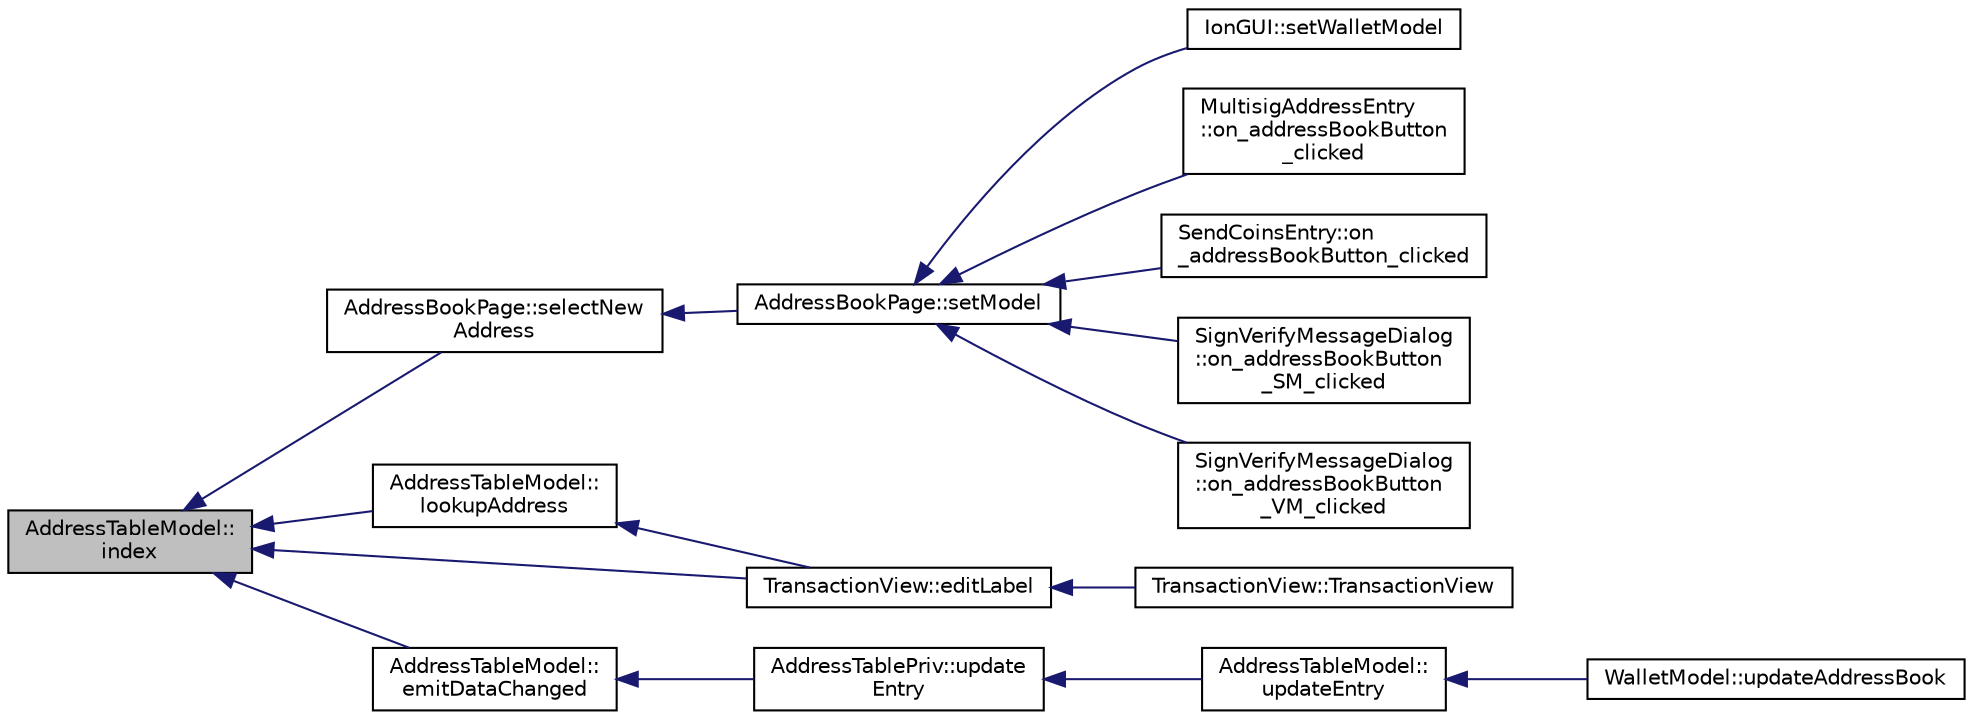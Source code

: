 digraph "AddressTableModel::index"
{
  edge [fontname="Helvetica",fontsize="10",labelfontname="Helvetica",labelfontsize="10"];
  node [fontname="Helvetica",fontsize="10",shape=record];
  rankdir="LR";
  Node83 [label="AddressTableModel::\lindex",height=0.2,width=0.4,color="black", fillcolor="grey75", style="filled", fontcolor="black"];
  Node83 -> Node84 [dir="back",color="midnightblue",fontsize="10",style="solid",fontname="Helvetica"];
  Node84 [label="AddressBookPage::selectNew\lAddress",height=0.2,width=0.4,color="black", fillcolor="white", style="filled",URL="$d3/d4a/class_address_book_page.html#a94958ad9ed9564af6480eb905fa91393",tooltip="New entry/entries were added to address table. "];
  Node84 -> Node85 [dir="back",color="midnightblue",fontsize="10",style="solid",fontname="Helvetica"];
  Node85 [label="AddressBookPage::setModel",height=0.2,width=0.4,color="black", fillcolor="white", style="filled",URL="$d3/d4a/class_address_book_page.html#a1282cda9cb0300ee04c472ec4c9949f3"];
  Node85 -> Node86 [dir="back",color="midnightblue",fontsize="10",style="solid",fontname="Helvetica"];
  Node86 [label="IonGUI::setWalletModel",height=0.2,width=0.4,color="black", fillcolor="white", style="filled",URL="$dc/d0b/class_ion_g_u_i.html#a37f87db65498b036d387c705a749c45d",tooltip="Set the wallet model. "];
  Node85 -> Node87 [dir="back",color="midnightblue",fontsize="10",style="solid",fontname="Helvetica"];
  Node87 [label="MultisigAddressEntry\l::on_addressBookButton\l_clicked",height=0.2,width=0.4,color="black", fillcolor="white", style="filled",URL="$da/d39/class_multisig_address_entry.html#a6077acfd02d628465478c463c3024e6e"];
  Node85 -> Node88 [dir="back",color="midnightblue",fontsize="10",style="solid",fontname="Helvetica"];
  Node88 [label="SendCoinsEntry::on\l_addressBookButton_clicked",height=0.2,width=0.4,color="black", fillcolor="white", style="filled",URL="$d0/dbc/class_send_coins_entry.html#ac661741d286d9f3db32f78bd22125cb0"];
  Node85 -> Node89 [dir="back",color="midnightblue",fontsize="10",style="solid",fontname="Helvetica"];
  Node89 [label="SignVerifyMessageDialog\l::on_addressBookButton\l_SM_clicked",height=0.2,width=0.4,color="black", fillcolor="white", style="filled",URL="$d1/d26/class_sign_verify_message_dialog.html#a792a3bd647958c8ae74286c5ab3cf205"];
  Node85 -> Node90 [dir="back",color="midnightblue",fontsize="10",style="solid",fontname="Helvetica"];
  Node90 [label="SignVerifyMessageDialog\l::on_addressBookButton\l_VM_clicked",height=0.2,width=0.4,color="black", fillcolor="white", style="filled",URL="$d1/d26/class_sign_verify_message_dialog.html#a90ceb00084c68da5e9c481ba0841d976"];
  Node83 -> Node91 [dir="back",color="midnightblue",fontsize="10",style="solid",fontname="Helvetica"];
  Node91 [label="AddressTableModel::\llookupAddress",height=0.2,width=0.4,color="black", fillcolor="white", style="filled",URL="$d9/ded/class_address_table_model.html#a0beb94d838781d9055e393b37bf68f83"];
  Node91 -> Node92 [dir="back",color="midnightblue",fontsize="10",style="solid",fontname="Helvetica"];
  Node92 [label="TransactionView::editLabel",height=0.2,width=0.4,color="black", fillcolor="white", style="filled",URL="$d2/d2c/class_transaction_view.html#a18817639384e53f94fc1ad956d7263d9"];
  Node92 -> Node93 [dir="back",color="midnightblue",fontsize="10",style="solid",fontname="Helvetica"];
  Node93 [label="TransactionView::TransactionView",height=0.2,width=0.4,color="black", fillcolor="white", style="filled",URL="$d2/d2c/class_transaction_view.html#a0c5e8b90206b4e8b8bf68dd7e319798f"];
  Node83 -> Node94 [dir="back",color="midnightblue",fontsize="10",style="solid",fontname="Helvetica"];
  Node94 [label="AddressTableModel::\lemitDataChanged",height=0.2,width=0.4,color="black", fillcolor="white", style="filled",URL="$d9/ded/class_address_table_model.html#a42cbcc82a8752c4af3b75fd62e8c7a40",tooltip="Notify listeners that data changed. "];
  Node94 -> Node95 [dir="back",color="midnightblue",fontsize="10",style="solid",fontname="Helvetica"];
  Node95 [label="AddressTablePriv::update\lEntry",height=0.2,width=0.4,color="black", fillcolor="white", style="filled",URL="$de/dba/class_address_table_priv.html#aa0e92b8a58f68606b0fbb7faf04bda44"];
  Node95 -> Node96 [dir="back",color="midnightblue",fontsize="10",style="solid",fontname="Helvetica"];
  Node96 [label="AddressTableModel::\lupdateEntry",height=0.2,width=0.4,color="black", fillcolor="white", style="filled",URL="$d9/ded/class_address_table_model.html#a78d9d6f3db0ced72a29a32f487ab1c7f"];
  Node96 -> Node97 [dir="back",color="midnightblue",fontsize="10",style="solid",fontname="Helvetica"];
  Node97 [label="WalletModel::updateAddressBook",height=0.2,width=0.4,color="black", fillcolor="white", style="filled",URL="$d4/d27/class_wallet_model.html#ae2f0c65e5e19e71dc4766dfeb0425e99"];
  Node83 -> Node92 [dir="back",color="midnightblue",fontsize="10",style="solid",fontname="Helvetica"];
}
